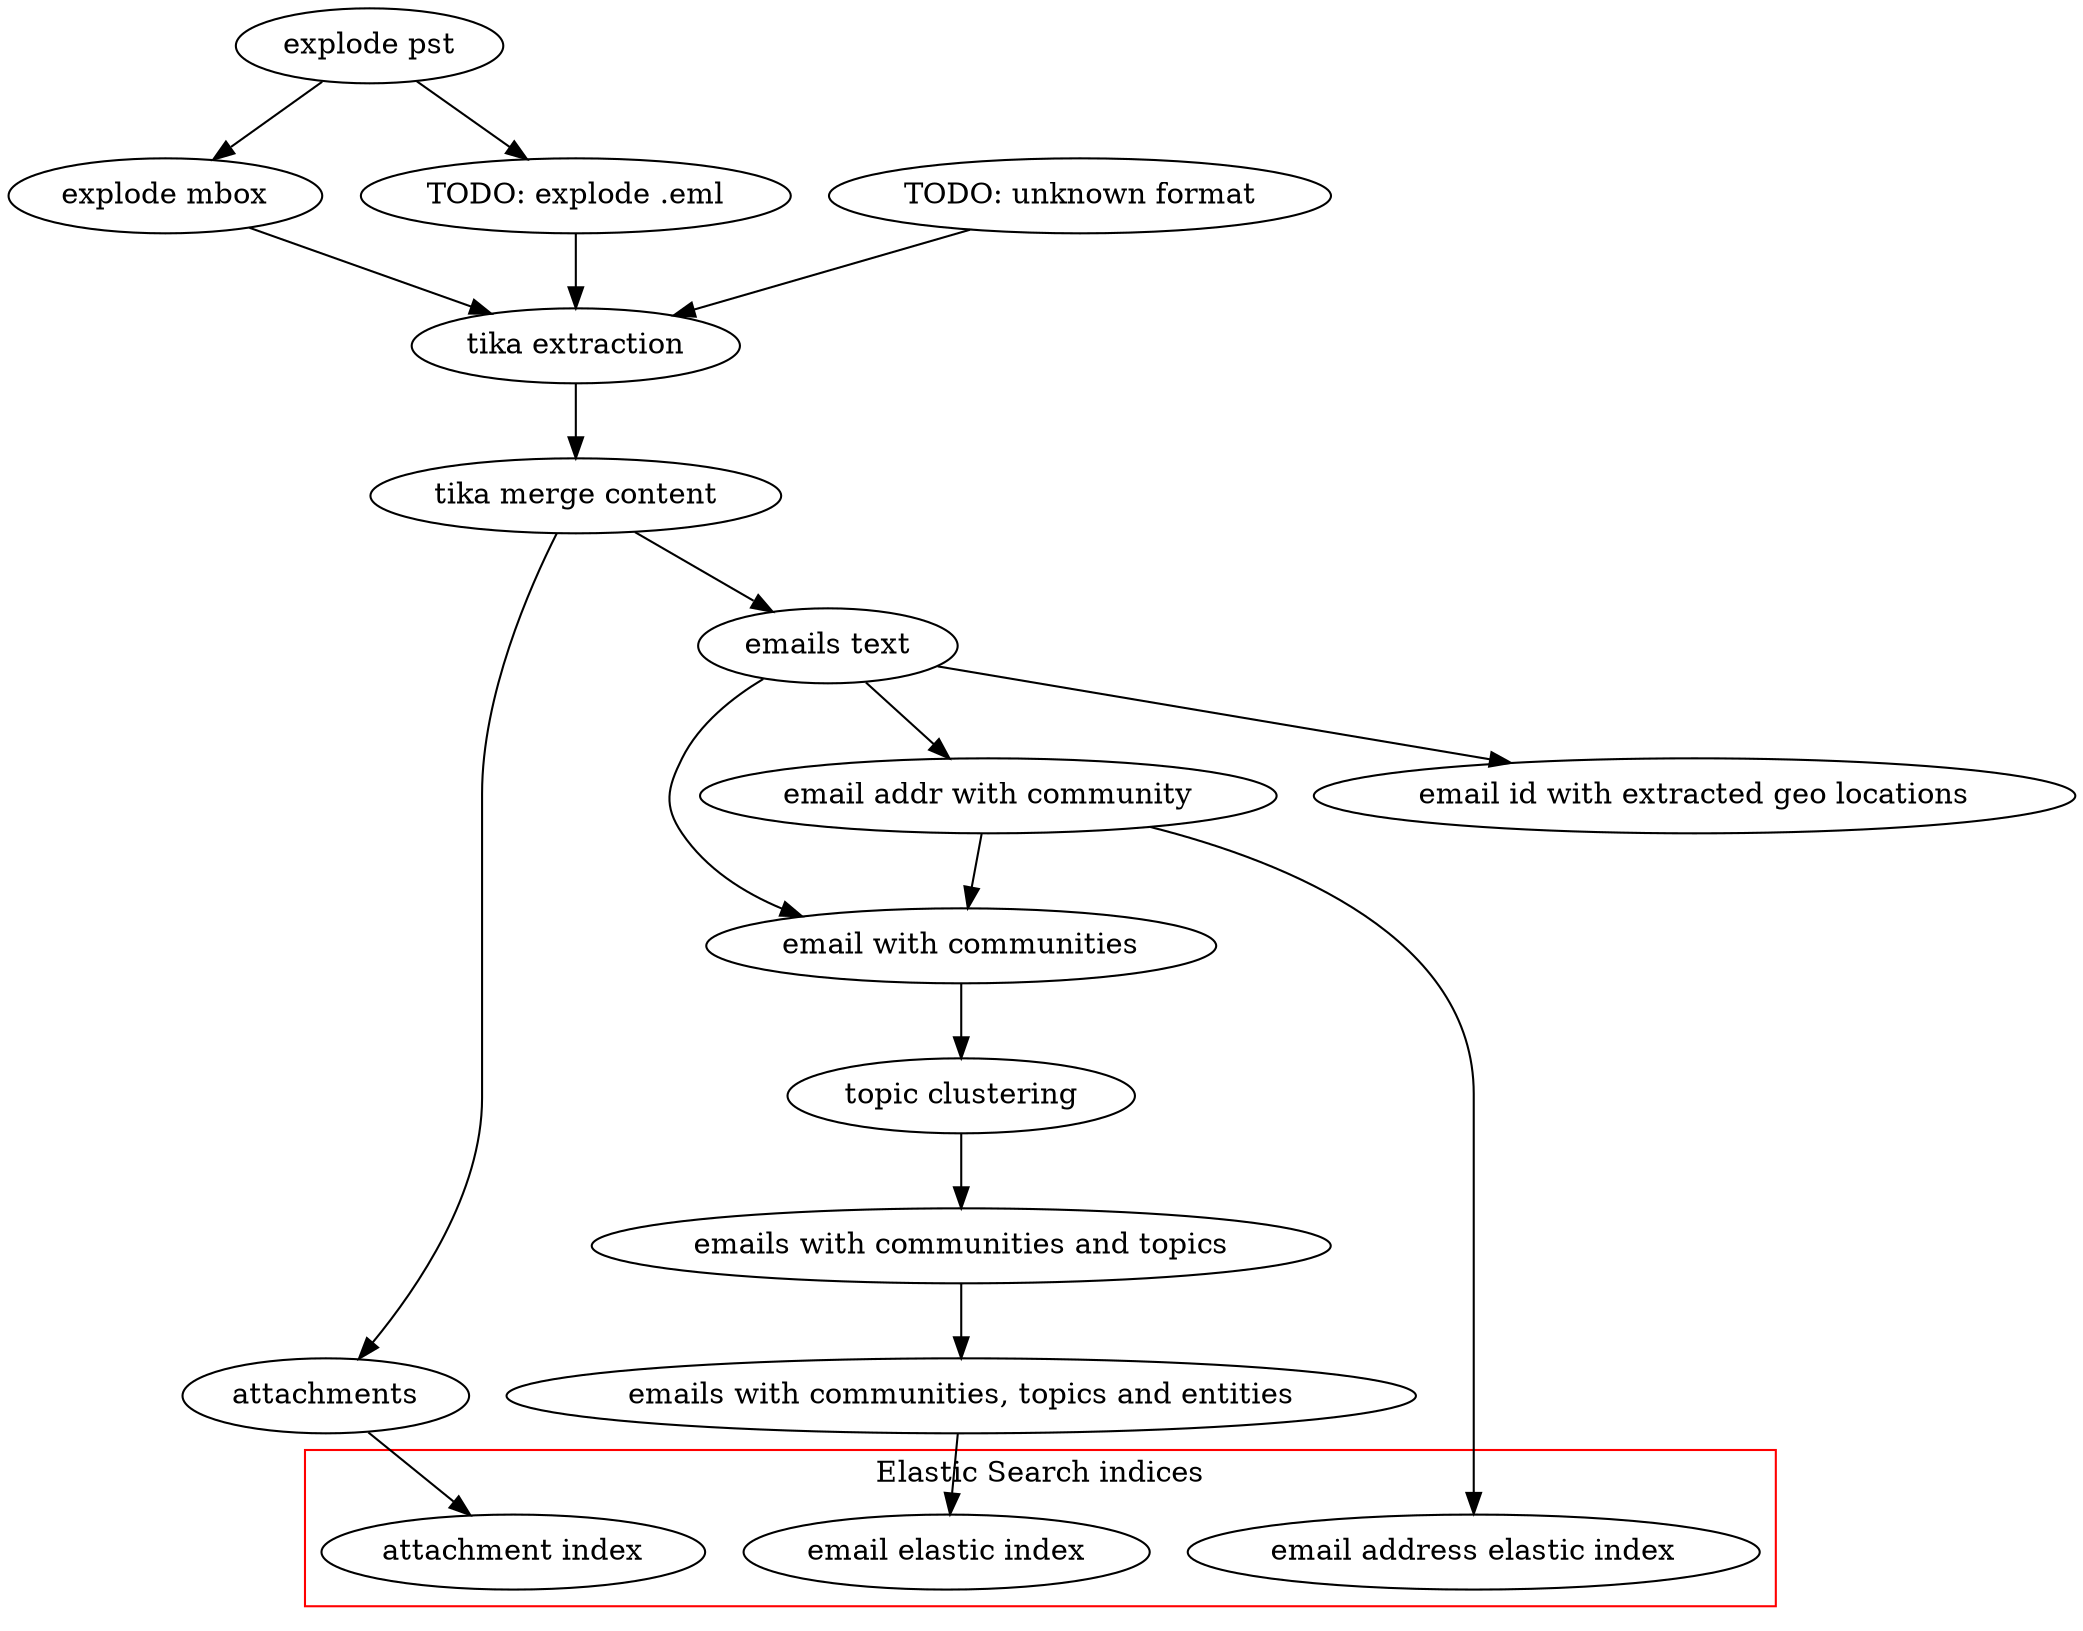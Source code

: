 digraph G {
   pst [label="explode pst"] ;
   mbox [label="explode mbox"] ;
   eml [label="TODO: explode .eml"] ;
   other [label="TODO: unknown format"] ; 
   tika [label="tika extraction"] ;
   tika_merge [label="tika merge content"] ;
   attachments [label="attachments"];
   emails_text [label="emails text"];
   emailaddr_comm [label="email addr with community"];
   emails_text_comm [label="email with communities"];
   topics [label="topic clustering"];
   emails_text_comm_topics [label="emails with communities and topics"];
   emails_text_comm_topics_mitie [label="emails with communities, topics and entities"];

   es_email_addr [label="email address elastic index"];
   es_email [label="email elastic index"];
   es_attach [label="attachment index"];

   email_location [label="email id with extracted geo locations"];
   
   pst -> mbox ;
   pst -> eml ;
   eml -> tika ;
   mbox -> tika ;
   other -> tika ;
   tika -> tika_merge ;
   tika_merge -> attachments ;
   tika_merge -> emails_text ;
   emails_text -> emailaddr_comm ;
   emailaddr_comm -> emails_text_comm;
   emails_text -> emails_text_comm;
   emails_text_comm -> topics;   
   topics -> emails_text_comm_topics;
   emails_text_comm_topics -> emails_text_comm_topics_mitie;

   emails_text_comm_topics_mitie -> es_email ;
   attachments -> es_attach ;
   emailaddr_comm -> es_email_addr ;

   emails_text -> email_location ;
   
   subgraph cluster_0 {
            es_email ;
            es_attach ;
            es_email_addr ;
            label="Elastic Search indices" ;
            color=red;
   }
}